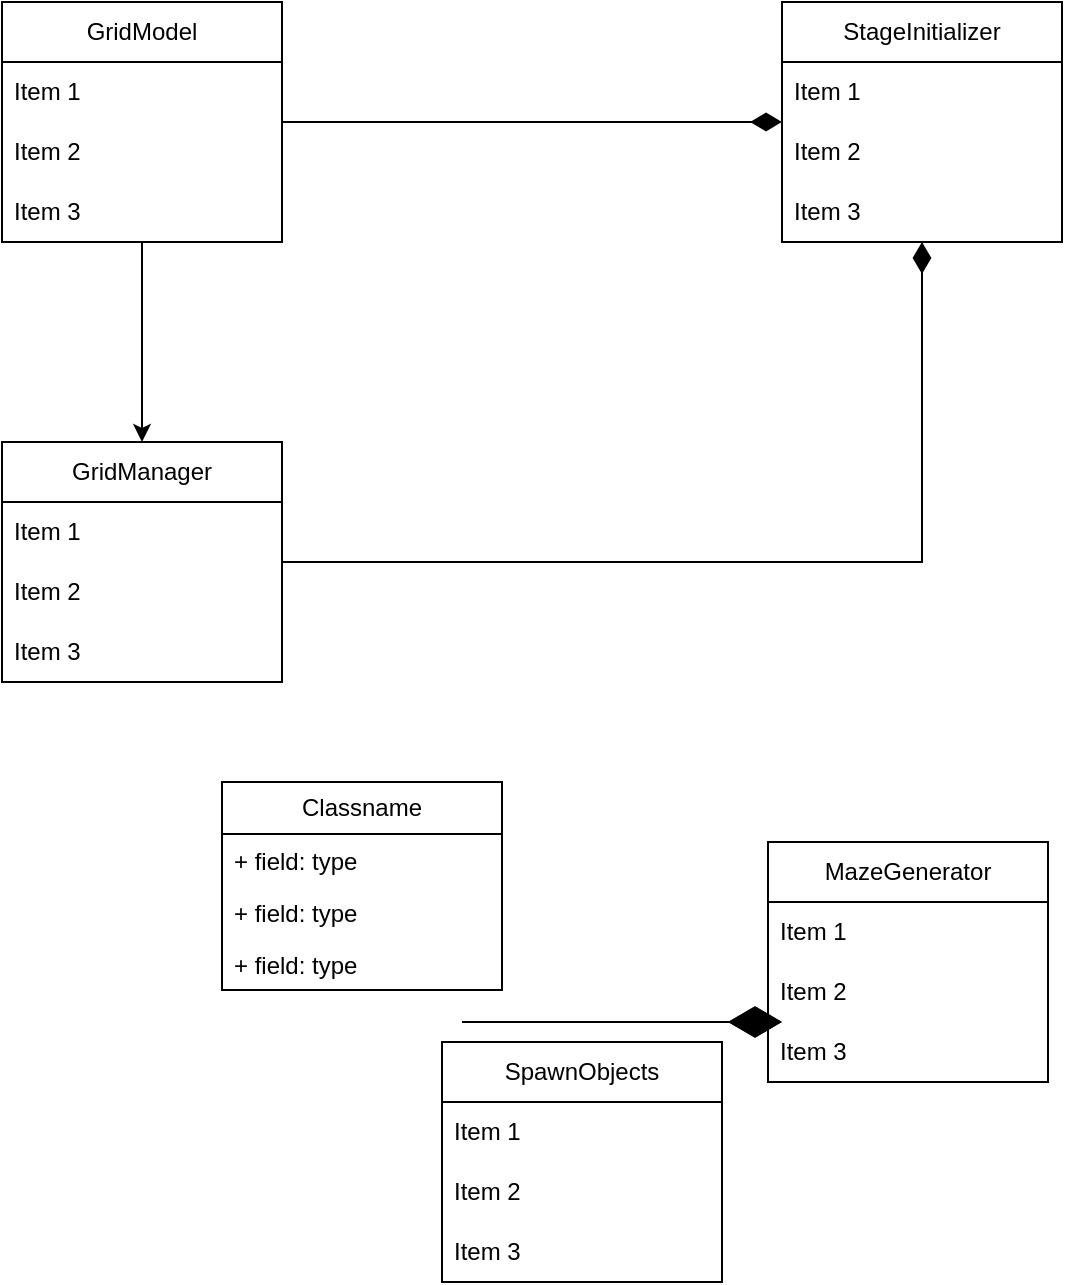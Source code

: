 <mxfile version="26.0.7">
  <diagram id="C5RBs43oDa-KdzZeNtuy" name="Page-1">
    <mxGraphModel dx="1562" dy="818" grid="1" gridSize="10" guides="1" tooltips="1" connect="1" arrows="1" fold="1" page="1" pageScale="1" pageWidth="827" pageHeight="1169" math="0" shadow="0">
      <root>
        <mxCell id="WIyWlLk6GJQsqaUBKTNV-0" />
        <mxCell id="WIyWlLk6GJQsqaUBKTNV-1" parent="WIyWlLk6GJQsqaUBKTNV-0" />
        <mxCell id="fzdSfM4981i4qxSTPfe_-46" style="edgeStyle=orthogonalEdgeStyle;rounded=0;orthogonalLoop=1;jettySize=auto;html=1;endArrow=diamondThin;endFill=1;endSize=13;" edge="1" parent="WIyWlLk6GJQsqaUBKTNV-1" source="fzdSfM4981i4qxSTPfe_-0" target="fzdSfM4981i4qxSTPfe_-8">
          <mxGeometry relative="1" as="geometry" />
        </mxCell>
        <mxCell id="fzdSfM4981i4qxSTPfe_-0" value="GridModel" style="swimlane;fontStyle=0;childLayout=stackLayout;horizontal=1;startSize=30;horizontalStack=0;resizeParent=1;resizeParentMax=0;resizeLast=0;collapsible=1;marginBottom=0;whiteSpace=wrap;html=1;" vertex="1" parent="WIyWlLk6GJQsqaUBKTNV-1">
          <mxGeometry x="30" y="230" width="140" height="120" as="geometry" />
        </mxCell>
        <mxCell id="fzdSfM4981i4qxSTPfe_-1" value="Item 1" style="text;strokeColor=none;fillColor=none;align=left;verticalAlign=middle;spacingLeft=4;spacingRight=4;overflow=hidden;points=[[0,0.5],[1,0.5]];portConstraint=eastwest;rotatable=0;whiteSpace=wrap;html=1;" vertex="1" parent="fzdSfM4981i4qxSTPfe_-0">
          <mxGeometry y="30" width="140" height="30" as="geometry" />
        </mxCell>
        <mxCell id="fzdSfM4981i4qxSTPfe_-2" value="Item 2" style="text;strokeColor=none;fillColor=none;align=left;verticalAlign=middle;spacingLeft=4;spacingRight=4;overflow=hidden;points=[[0,0.5],[1,0.5]];portConstraint=eastwest;rotatable=0;whiteSpace=wrap;html=1;" vertex="1" parent="fzdSfM4981i4qxSTPfe_-0">
          <mxGeometry y="60" width="140" height="30" as="geometry" />
        </mxCell>
        <mxCell id="fzdSfM4981i4qxSTPfe_-3" value="Item 3" style="text;strokeColor=none;fillColor=none;align=left;verticalAlign=middle;spacingLeft=4;spacingRight=4;overflow=hidden;points=[[0,0.5],[1,0.5]];portConstraint=eastwest;rotatable=0;whiteSpace=wrap;html=1;" vertex="1" parent="fzdSfM4981i4qxSTPfe_-0">
          <mxGeometry y="90" width="140" height="30" as="geometry" />
        </mxCell>
        <mxCell id="fzdSfM4981i4qxSTPfe_-31" style="edgeStyle=orthogonalEdgeStyle;rounded=0;orthogonalLoop=1;jettySize=auto;html=1;" edge="1" parent="WIyWlLk6GJQsqaUBKTNV-1" source="fzdSfM4981i4qxSTPfe_-0" target="fzdSfM4981i4qxSTPfe_-4">
          <mxGeometry relative="1" as="geometry" />
        </mxCell>
        <mxCell id="fzdSfM4981i4qxSTPfe_-48" style="edgeStyle=orthogonalEdgeStyle;rounded=0;orthogonalLoop=1;jettySize=auto;html=1;endArrow=diamondThin;endFill=1;startSize=6;endSize=13;" edge="1" parent="WIyWlLk6GJQsqaUBKTNV-1" source="fzdSfM4981i4qxSTPfe_-4" target="fzdSfM4981i4qxSTPfe_-8">
          <mxGeometry relative="1" as="geometry">
            <mxPoint x="440" y="430" as="targetPoint" />
          </mxGeometry>
        </mxCell>
        <mxCell id="fzdSfM4981i4qxSTPfe_-4" value="GridManager" style="swimlane;fontStyle=0;childLayout=stackLayout;horizontal=1;startSize=30;horizontalStack=0;resizeParent=1;resizeParentMax=0;resizeLast=0;collapsible=1;marginBottom=0;whiteSpace=wrap;html=1;" vertex="1" parent="WIyWlLk6GJQsqaUBKTNV-1">
          <mxGeometry x="30" y="450" width="140" height="120" as="geometry" />
        </mxCell>
        <mxCell id="fzdSfM4981i4qxSTPfe_-5" value="Item 1" style="text;strokeColor=none;fillColor=none;align=left;verticalAlign=middle;spacingLeft=4;spacingRight=4;overflow=hidden;points=[[0,0.5],[1,0.5]];portConstraint=eastwest;rotatable=0;whiteSpace=wrap;html=1;" vertex="1" parent="fzdSfM4981i4qxSTPfe_-4">
          <mxGeometry y="30" width="140" height="30" as="geometry" />
        </mxCell>
        <mxCell id="fzdSfM4981i4qxSTPfe_-6" value="Item 2" style="text;strokeColor=none;fillColor=none;align=left;verticalAlign=middle;spacingLeft=4;spacingRight=4;overflow=hidden;points=[[0,0.5],[1,0.5]];portConstraint=eastwest;rotatable=0;whiteSpace=wrap;html=1;" vertex="1" parent="fzdSfM4981i4qxSTPfe_-4">
          <mxGeometry y="60" width="140" height="30" as="geometry" />
        </mxCell>
        <mxCell id="fzdSfM4981i4qxSTPfe_-7" value="Item 3" style="text;strokeColor=none;fillColor=none;align=left;verticalAlign=middle;spacingLeft=4;spacingRight=4;overflow=hidden;points=[[0,0.5],[1,0.5]];portConstraint=eastwest;rotatable=0;whiteSpace=wrap;html=1;" vertex="1" parent="fzdSfM4981i4qxSTPfe_-4">
          <mxGeometry y="90" width="140" height="30" as="geometry" />
        </mxCell>
        <mxCell id="fzdSfM4981i4qxSTPfe_-8" value="StageInitializer" style="swimlane;fontStyle=0;childLayout=stackLayout;horizontal=1;startSize=30;horizontalStack=0;resizeParent=1;resizeParentMax=0;resizeLast=0;collapsible=1;marginBottom=0;whiteSpace=wrap;html=1;" vertex="1" parent="WIyWlLk6GJQsqaUBKTNV-1">
          <mxGeometry x="420" y="230" width="140" height="120" as="geometry" />
        </mxCell>
        <mxCell id="fzdSfM4981i4qxSTPfe_-9" value="Item 1" style="text;strokeColor=none;fillColor=none;align=left;verticalAlign=middle;spacingLeft=4;spacingRight=4;overflow=hidden;points=[[0,0.5],[1,0.5]];portConstraint=eastwest;rotatable=0;whiteSpace=wrap;html=1;" vertex="1" parent="fzdSfM4981i4qxSTPfe_-8">
          <mxGeometry y="30" width="140" height="30" as="geometry" />
        </mxCell>
        <mxCell id="fzdSfM4981i4qxSTPfe_-10" value="Item 2" style="text;strokeColor=none;fillColor=none;align=left;verticalAlign=middle;spacingLeft=4;spacingRight=4;overflow=hidden;points=[[0,0.5],[1,0.5]];portConstraint=eastwest;rotatable=0;whiteSpace=wrap;html=1;" vertex="1" parent="fzdSfM4981i4qxSTPfe_-8">
          <mxGeometry y="60" width="140" height="30" as="geometry" />
        </mxCell>
        <mxCell id="fzdSfM4981i4qxSTPfe_-11" value="Item 3" style="text;strokeColor=none;fillColor=none;align=left;verticalAlign=middle;spacingLeft=4;spacingRight=4;overflow=hidden;points=[[0,0.5],[1,0.5]];portConstraint=eastwest;rotatable=0;whiteSpace=wrap;html=1;" vertex="1" parent="fzdSfM4981i4qxSTPfe_-8">
          <mxGeometry y="90" width="140" height="30" as="geometry" />
        </mxCell>
        <mxCell id="fzdSfM4981i4qxSTPfe_-12" value="MazeGenerator" style="swimlane;fontStyle=0;childLayout=stackLayout;horizontal=1;startSize=30;horizontalStack=0;resizeParent=1;resizeParentMax=0;resizeLast=0;collapsible=1;marginBottom=0;whiteSpace=wrap;html=1;" vertex="1" parent="WIyWlLk6GJQsqaUBKTNV-1">
          <mxGeometry x="413" y="650" width="140" height="120" as="geometry" />
        </mxCell>
        <mxCell id="fzdSfM4981i4qxSTPfe_-13" value="Item 1" style="text;strokeColor=none;fillColor=none;align=left;verticalAlign=middle;spacingLeft=4;spacingRight=4;overflow=hidden;points=[[0,0.5],[1,0.5]];portConstraint=eastwest;rotatable=0;whiteSpace=wrap;html=1;" vertex="1" parent="fzdSfM4981i4qxSTPfe_-12">
          <mxGeometry y="30" width="140" height="30" as="geometry" />
        </mxCell>
        <mxCell id="fzdSfM4981i4qxSTPfe_-14" value="Item 2" style="text;strokeColor=none;fillColor=none;align=left;verticalAlign=middle;spacingLeft=4;spacingRight=4;overflow=hidden;points=[[0,0.5],[1,0.5]];portConstraint=eastwest;rotatable=0;whiteSpace=wrap;html=1;" vertex="1" parent="fzdSfM4981i4qxSTPfe_-12">
          <mxGeometry y="60" width="140" height="30" as="geometry" />
        </mxCell>
        <mxCell id="fzdSfM4981i4qxSTPfe_-15" value="Item 3" style="text;strokeColor=none;fillColor=none;align=left;verticalAlign=middle;spacingLeft=4;spacingRight=4;overflow=hidden;points=[[0,0.5],[1,0.5]];portConstraint=eastwest;rotatable=0;whiteSpace=wrap;html=1;" vertex="1" parent="fzdSfM4981i4qxSTPfe_-12">
          <mxGeometry y="90" width="140" height="30" as="geometry" />
        </mxCell>
        <mxCell id="fzdSfM4981i4qxSTPfe_-17" value="SpawnObjects" style="swimlane;fontStyle=0;childLayout=stackLayout;horizontal=1;startSize=30;horizontalStack=0;resizeParent=1;resizeParentMax=0;resizeLast=0;collapsible=1;marginBottom=0;whiteSpace=wrap;html=1;" vertex="1" parent="WIyWlLk6GJQsqaUBKTNV-1">
          <mxGeometry x="250" y="750" width="140" height="120" as="geometry" />
        </mxCell>
        <mxCell id="fzdSfM4981i4qxSTPfe_-18" value="Item 1" style="text;strokeColor=none;fillColor=none;align=left;verticalAlign=middle;spacingLeft=4;spacingRight=4;overflow=hidden;points=[[0,0.5],[1,0.5]];portConstraint=eastwest;rotatable=0;whiteSpace=wrap;html=1;" vertex="1" parent="fzdSfM4981i4qxSTPfe_-17">
          <mxGeometry y="30" width="140" height="30" as="geometry" />
        </mxCell>
        <mxCell id="fzdSfM4981i4qxSTPfe_-19" value="Item 2" style="text;strokeColor=none;fillColor=none;align=left;verticalAlign=middle;spacingLeft=4;spacingRight=4;overflow=hidden;points=[[0,0.5],[1,0.5]];portConstraint=eastwest;rotatable=0;whiteSpace=wrap;html=1;" vertex="1" parent="fzdSfM4981i4qxSTPfe_-17">
          <mxGeometry y="60" width="140" height="30" as="geometry" />
        </mxCell>
        <mxCell id="fzdSfM4981i4qxSTPfe_-20" value="Item 3" style="text;strokeColor=none;fillColor=none;align=left;verticalAlign=middle;spacingLeft=4;spacingRight=4;overflow=hidden;points=[[0,0.5],[1,0.5]];portConstraint=eastwest;rotatable=0;whiteSpace=wrap;html=1;" vertex="1" parent="fzdSfM4981i4qxSTPfe_-17">
          <mxGeometry y="90" width="140" height="30" as="geometry" />
        </mxCell>
        <mxCell id="fzdSfM4981i4qxSTPfe_-21" value="Classname" style="swimlane;fontStyle=0;childLayout=stackLayout;horizontal=1;startSize=26;fillColor=none;horizontalStack=0;resizeParent=1;resizeParentMax=0;resizeLast=0;collapsible=1;marginBottom=0;whiteSpace=wrap;html=1;" vertex="1" parent="WIyWlLk6GJQsqaUBKTNV-1">
          <mxGeometry x="140" y="620" width="140" height="104" as="geometry" />
        </mxCell>
        <mxCell id="fzdSfM4981i4qxSTPfe_-22" value="+ field: type" style="text;strokeColor=none;fillColor=none;align=left;verticalAlign=top;spacingLeft=4;spacingRight=4;overflow=hidden;rotatable=0;points=[[0,0.5],[1,0.5]];portConstraint=eastwest;whiteSpace=wrap;html=1;" vertex="1" parent="fzdSfM4981i4qxSTPfe_-21">
          <mxGeometry y="26" width="140" height="26" as="geometry" />
        </mxCell>
        <mxCell id="fzdSfM4981i4qxSTPfe_-23" value="+ field: type" style="text;strokeColor=none;fillColor=none;align=left;verticalAlign=top;spacingLeft=4;spacingRight=4;overflow=hidden;rotatable=0;points=[[0,0.5],[1,0.5]];portConstraint=eastwest;whiteSpace=wrap;html=1;" vertex="1" parent="fzdSfM4981i4qxSTPfe_-21">
          <mxGeometry y="52" width="140" height="26" as="geometry" />
        </mxCell>
        <mxCell id="fzdSfM4981i4qxSTPfe_-24" value="+ field: type" style="text;strokeColor=none;fillColor=none;align=left;verticalAlign=top;spacingLeft=4;spacingRight=4;overflow=hidden;rotatable=0;points=[[0,0.5],[1,0.5]];portConstraint=eastwest;whiteSpace=wrap;html=1;" vertex="1" parent="fzdSfM4981i4qxSTPfe_-21">
          <mxGeometry y="78" width="140" height="26" as="geometry" />
        </mxCell>
        <mxCell id="fzdSfM4981i4qxSTPfe_-32" value="" style="endArrow=diamondThin;endFill=1;endSize=24;html=1;rounded=0;" edge="1" parent="WIyWlLk6GJQsqaUBKTNV-1">
          <mxGeometry width="160" relative="1" as="geometry">
            <mxPoint x="260" y="740" as="sourcePoint" />
            <mxPoint x="420" y="740" as="targetPoint" />
          </mxGeometry>
        </mxCell>
        <mxCell id="fzdSfM4981i4qxSTPfe_-33" value="" style="endArrow=diamondThin;endFill=1;endSize=24;html=1;rounded=0;" edge="1" parent="WIyWlLk6GJQsqaUBKTNV-1">
          <mxGeometry width="160" relative="1" as="geometry">
            <mxPoint x="260" y="740" as="sourcePoint" />
            <mxPoint x="420" y="740" as="targetPoint" />
          </mxGeometry>
        </mxCell>
      </root>
    </mxGraphModel>
  </diagram>
</mxfile>
